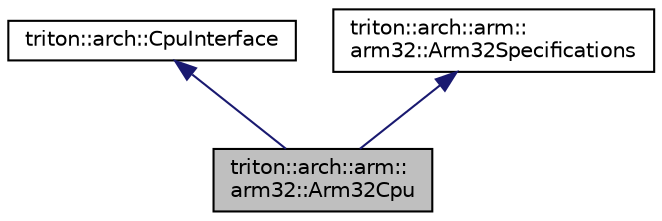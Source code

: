 digraph "triton::arch::arm::arm32::Arm32Cpu"
{
  edge [fontname="Helvetica",fontsize="10",labelfontname="Helvetica",labelfontsize="10"];
  node [fontname="Helvetica",fontsize="10",shape=record];
  Node0 [label="triton::arch::arm::\larm32::Arm32Cpu",height=0.2,width=0.4,color="black", fillcolor="grey75", style="filled", fontcolor="black"];
  Node1 -> Node0 [dir="back",color="midnightblue",fontsize="10",style="solid",fontname="Helvetica"];
  Node1 [label="triton::arch::CpuInterface",height=0.2,width=0.4,color="black", fillcolor="white", style="filled",URL="$classtriton_1_1arch_1_1CpuInterface.html",tooltip="This interface is used as abstract CPU interface. All CPU must use this interface. "];
  Node2 -> Node0 [dir="back",color="midnightblue",fontsize="10",style="solid",fontname="Helvetica"];
  Node2 [label="triton::arch::arm::\larm32::Arm32Specifications",height=0.2,width=0.4,color="black", fillcolor="white", style="filled",URL="$classtriton_1_1arch_1_1arm_1_1arm32_1_1Arm32Specifications.html",tooltip="The Arm32Specifications class defines specifications about the Arm32 CPU. "];
}
